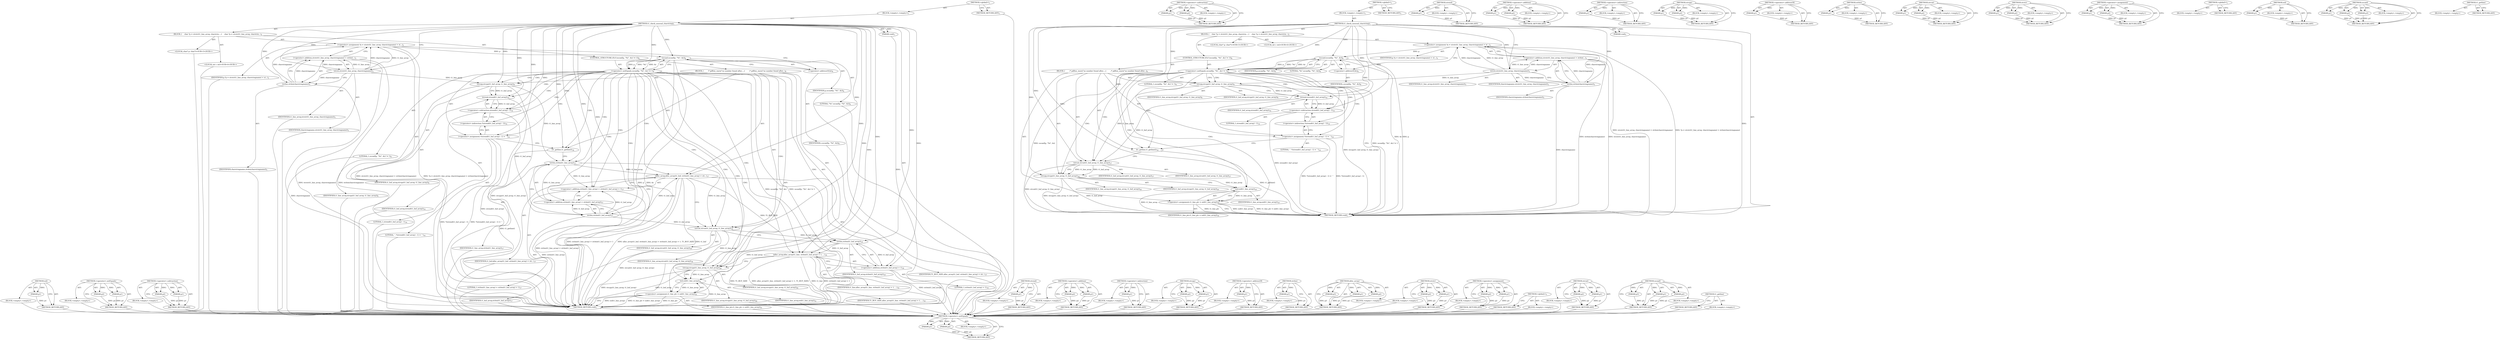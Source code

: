 digraph "t1_getline" {
vulnerable_93 [label=<(METHOD,&lt;operator&gt;.notEquals)>];
vulnerable_94 [label=<(PARAM,p1)>];
vulnerable_95 [label=<(PARAM,p2)>];
vulnerable_96 [label=<(BLOCK,&lt;empty&gt;,&lt;empty&gt;)>];
vulnerable_97 [label=<(METHOD_RETURN,ANY)>];
vulnerable_117 [label=<(METHOD,&lt;operator&gt;.subtraction)>];
vulnerable_118 [label=<(PARAM,p1)>];
vulnerable_119 [label=<(PARAM,p2)>];
vulnerable_120 [label=<(BLOCK,&lt;empty&gt;,&lt;empty&gt;)>];
vulnerable_121 [label=<(METHOD_RETURN,ANY)>];
vulnerable_6 [label=<(METHOD,&lt;global&gt;)<SUB>1</SUB>>];
vulnerable_7 [label=<(BLOCK,&lt;empty&gt;,&lt;empty&gt;)<SUB>1</SUB>>];
vulnerable_8 [label=<(METHOD,t1_check_unusual_charstring)<SUB>1</SUB>>];
vulnerable_9 [label=<(PARAM,void)<SUB>1</SUB>>];
vulnerable_10 [label=<(BLOCK,{
    char *p = strstr(t1_line_array, charstrin...,{
    char *p = strstr(t1_line_array, charstrin...)<SUB>2</SUB>>];
vulnerable_11 [label="<(LOCAL,char* p: char*)<SUB>3</SUB>>"];
vulnerable_12 [label=<(&lt;operator&gt;.assignment,*p = strstr(t1_line_array, charstringname) + st...)<SUB>3</SUB>>];
vulnerable_13 [label=<(IDENTIFIER,p,*p = strstr(t1_line_array, charstringname) + st...)<SUB>3</SUB>>];
vulnerable_14 [label=<(&lt;operator&gt;.addition,strstr(t1_line_array, charstringname) + strlen(...)<SUB>3</SUB>>];
vulnerable_15 [label=<(strstr,strstr(t1_line_array, charstringname))<SUB>3</SUB>>];
vulnerable_16 [label=<(IDENTIFIER,t1_line_array,strstr(t1_line_array, charstringname))<SUB>3</SUB>>];
vulnerable_17 [label=<(IDENTIFIER,charstringname,strstr(t1_line_array, charstringname))<SUB>3</SUB>>];
vulnerable_18 [label=<(strlen,strlen(charstringname))<SUB>3</SUB>>];
vulnerable_19 [label=<(IDENTIFIER,charstringname,strlen(charstringname))<SUB>3</SUB>>];
vulnerable_20 [label="<(LOCAL,int i: int)<SUB>4</SUB>>"];
vulnerable_21 [label=<(CONTROL_STRUCTURE,IF,if (sscanf(p, &quot;%i&quot;, &amp;i) != 1))<SUB>6</SUB>>];
vulnerable_22 [label=<(&lt;operator&gt;.notEquals,sscanf(p, &quot;%i&quot;, &amp;i) != 1)<SUB>6</SUB>>];
vulnerable_23 [label=<(sscanf,sscanf(p, &quot;%i&quot;, &amp;i))<SUB>6</SUB>>];
vulnerable_24 [label=<(IDENTIFIER,p,sscanf(p, &quot;%i&quot;, &amp;i))<SUB>6</SUB>>];
vulnerable_25 [label=<(LITERAL,&quot;%i&quot;,sscanf(p, &quot;%i&quot;, &amp;i))<SUB>6</SUB>>];
vulnerable_26 [label=<(&lt;operator&gt;.addressOf,&amp;i)<SUB>6</SUB>>];
vulnerable_27 [label=<(IDENTIFIER,i,sscanf(p, &quot;%i&quot;, &amp;i))<SUB>6</SUB>>];
vulnerable_28 [label=<(LITERAL,1,sscanf(p, &quot;%i&quot;, &amp;i) != 1)<SUB>6</SUB>>];
vulnerable_29 [label=<(BLOCK,{
        /* pdftex_warn(&quot;no number found after...,{
        /* pdftex_warn(&quot;no number found after...)<SUB>6</SUB>>];
vulnerable_30 [label=<(strcpy,strcpy(t1_buf_array, t1_line_array))<SUB>9</SUB>>];
vulnerable_31 [label=<(IDENTIFIER,t1_buf_array,strcpy(t1_buf_array, t1_line_array))<SUB>9</SUB>>];
vulnerable_32 [label=<(IDENTIFIER,t1_line_array,strcpy(t1_buf_array, t1_line_array))<SUB>9</SUB>>];
vulnerable_33 [label=<(&lt;operator&gt;.assignment,*(strend(t1_buf_array) - 1) = ' ')<SUB>14</SUB>>];
vulnerable_34 [label=<(&lt;operator&gt;.indirection,*(strend(t1_buf_array) - 1))<SUB>14</SUB>>];
vulnerable_35 [label=<(&lt;operator&gt;.subtraction,strend(t1_buf_array) - 1)<SUB>14</SUB>>];
vulnerable_36 [label=<(strend,strend(t1_buf_array))<SUB>14</SUB>>];
vulnerable_37 [label=<(IDENTIFIER,t1_buf_array,strend(t1_buf_array))<SUB>14</SUB>>];
vulnerable_38 [label=<(LITERAL,1,strend(t1_buf_array) - 1)<SUB>14</SUB>>];
vulnerable_39 [label=<(LITERAL,' ',*(strend(t1_buf_array) - 1) = ' ')<SUB>14</SUB>>];
vulnerable_40 [label=<(t1_getline,t1_getline())<SUB>16</SUB>>];
vulnerable_41 [label=<(strcat,strcat(t1_buf_array, t1_line_array))<SUB>17</SUB>>];
vulnerable_42 [label=<(IDENTIFIER,t1_buf_array,strcat(t1_buf_array, t1_line_array))<SUB>17</SUB>>];
vulnerable_43 [label=<(IDENTIFIER,t1_line_array,strcat(t1_buf_array, t1_line_array))<SUB>17</SUB>>];
vulnerable_44 [label=<(strcpy,strcpy(t1_line_array, t1_buf_array))<SUB>18</SUB>>];
vulnerable_45 [label=<(IDENTIFIER,t1_line_array,strcpy(t1_line_array, t1_buf_array))<SUB>18</SUB>>];
vulnerable_46 [label=<(IDENTIFIER,t1_buf_array,strcpy(t1_line_array, t1_buf_array))<SUB>18</SUB>>];
vulnerable_47 [label=<(&lt;operator&gt;.assignment,t1_line_ptr = eol(t1_line_array))<SUB>19</SUB>>];
vulnerable_48 [label=<(IDENTIFIER,t1_line_ptr,t1_line_ptr = eol(t1_line_array))<SUB>19</SUB>>];
vulnerable_49 [label=<(eol,eol(t1_line_array))<SUB>19</SUB>>];
vulnerable_50 [label=<(IDENTIFIER,t1_line_array,eol(t1_line_array))<SUB>19</SUB>>];
vulnerable_51 [label=<(METHOD_RETURN,void)<SUB>1</SUB>>];
vulnerable_53 [label=<(METHOD_RETURN,ANY)<SUB>1</SUB>>];
vulnerable_122 [label=<(METHOD,strend)>];
vulnerable_123 [label=<(PARAM,p1)>];
vulnerable_124 [label=<(BLOCK,&lt;empty&gt;,&lt;empty&gt;)>];
vulnerable_125 [label=<(METHOD_RETURN,ANY)>];
vulnerable_79 [label=<(METHOD,&lt;operator&gt;.addition)>];
vulnerable_80 [label=<(PARAM,p1)>];
vulnerable_81 [label=<(PARAM,p2)>];
vulnerable_82 [label=<(BLOCK,&lt;empty&gt;,&lt;empty&gt;)>];
vulnerable_83 [label=<(METHOD_RETURN,ANY)>];
vulnerable_113 [label=<(METHOD,&lt;operator&gt;.indirection)>];
vulnerable_114 [label=<(PARAM,p1)>];
vulnerable_115 [label=<(BLOCK,&lt;empty&gt;,&lt;empty&gt;)>];
vulnerable_116 [label=<(METHOD_RETURN,ANY)>];
vulnerable_108 [label=<(METHOD,strcpy)>];
vulnerable_109 [label=<(PARAM,p1)>];
vulnerable_110 [label=<(PARAM,p2)>];
vulnerable_111 [label=<(BLOCK,&lt;empty&gt;,&lt;empty&gt;)>];
vulnerable_112 [label=<(METHOD_RETURN,ANY)>];
vulnerable_104 [label=<(METHOD,&lt;operator&gt;.addressOf)>];
vulnerable_105 [label=<(PARAM,p1)>];
vulnerable_106 [label=<(BLOCK,&lt;empty&gt;,&lt;empty&gt;)>];
vulnerable_107 [label=<(METHOD_RETURN,ANY)>];
vulnerable_89 [label=<(METHOD,strlen)>];
vulnerable_90 [label=<(PARAM,p1)>];
vulnerable_91 [label=<(BLOCK,&lt;empty&gt;,&lt;empty&gt;)>];
vulnerable_92 [label=<(METHOD_RETURN,ANY)>];
vulnerable_129 [label=<(METHOD,strcat)>];
vulnerable_130 [label=<(PARAM,p1)>];
vulnerable_131 [label=<(PARAM,p2)>];
vulnerable_132 [label=<(BLOCK,&lt;empty&gt;,&lt;empty&gt;)>];
vulnerable_133 [label=<(METHOD_RETURN,ANY)>];
vulnerable_84 [label=<(METHOD,strstr)>];
vulnerable_85 [label=<(PARAM,p1)>];
vulnerable_86 [label=<(PARAM,p2)>];
vulnerable_87 [label=<(BLOCK,&lt;empty&gt;,&lt;empty&gt;)>];
vulnerable_88 [label=<(METHOD_RETURN,ANY)>];
vulnerable_74 [label=<(METHOD,&lt;operator&gt;.assignment)>];
vulnerable_75 [label=<(PARAM,p1)>];
vulnerable_76 [label=<(PARAM,p2)>];
vulnerable_77 [label=<(BLOCK,&lt;empty&gt;,&lt;empty&gt;)>];
vulnerable_78 [label=<(METHOD_RETURN,ANY)>];
vulnerable_68 [label=<(METHOD,&lt;global&gt;)<SUB>1</SUB>>];
vulnerable_69 [label=<(BLOCK,&lt;empty&gt;,&lt;empty&gt;)>];
vulnerable_70 [label=<(METHOD_RETURN,ANY)>];
vulnerable_134 [label=<(METHOD,eol)>];
vulnerable_135 [label=<(PARAM,p1)>];
vulnerable_136 [label=<(BLOCK,&lt;empty&gt;,&lt;empty&gt;)>];
vulnerable_137 [label=<(METHOD_RETURN,ANY)>];
vulnerable_98 [label=<(METHOD,sscanf)>];
vulnerable_99 [label=<(PARAM,p1)>];
vulnerable_100 [label=<(PARAM,p2)>];
vulnerable_101 [label=<(PARAM,p3)>];
vulnerable_102 [label=<(BLOCK,&lt;empty&gt;,&lt;empty&gt;)>];
vulnerable_103 [label=<(METHOD_RETURN,ANY)>];
vulnerable_126 [label=<(METHOD,t1_getline)>];
vulnerable_127 [label=<(BLOCK,&lt;empty&gt;,&lt;empty&gt;)>];
vulnerable_128 [label=<(METHOD_RETURN,ANY)>];
fixed_157 [label=<(METHOD,eol)>];
fixed_158 [label=<(PARAM,p1)>];
fixed_159 [label=<(BLOCK,&lt;empty&gt;,&lt;empty&gt;)>];
fixed_160 [label=<(METHOD_RETURN,ANY)>];
fixed_110 [label=<(METHOD,&lt;operator&gt;.notEquals)>];
fixed_111 [label=<(PARAM,p1)>];
fixed_112 [label=<(PARAM,p2)>];
fixed_113 [label=<(BLOCK,&lt;empty&gt;,&lt;empty&gt;)>];
fixed_114 [label=<(METHOD_RETURN,ANY)>];
fixed_134 [label=<(METHOD,&lt;operator&gt;.subtraction)>];
fixed_135 [label=<(PARAM,p1)>];
fixed_136 [label=<(PARAM,p2)>];
fixed_137 [label=<(BLOCK,&lt;empty&gt;,&lt;empty&gt;)>];
fixed_138 [label=<(METHOD_RETURN,ANY)>];
fixed_6 [label=<(METHOD,&lt;global&gt;)<SUB>1</SUB>>];
fixed_7 [label=<(BLOCK,&lt;empty&gt;,&lt;empty&gt;)<SUB>1</SUB>>];
fixed_8 [label=<(METHOD,t1_check_unusual_charstring)<SUB>1</SUB>>];
fixed_9 [label=<(PARAM,void)<SUB>1</SUB>>];
fixed_10 [label=<(BLOCK,{
    char *p = strstr(t1_line_array, charstrin...,{
    char *p = strstr(t1_line_array, charstrin...)<SUB>2</SUB>>];
fixed_11 [label="<(LOCAL,char* p: char*)<SUB>3</SUB>>"];
fixed_12 [label=<(&lt;operator&gt;.assignment,*p = strstr(t1_line_array, charstringname) + st...)<SUB>3</SUB>>];
fixed_13 [label=<(IDENTIFIER,p,*p = strstr(t1_line_array, charstringname) + st...)<SUB>3</SUB>>];
fixed_14 [label=<(&lt;operator&gt;.addition,strstr(t1_line_array, charstringname) + strlen(...)<SUB>3</SUB>>];
fixed_15 [label=<(strstr,strstr(t1_line_array, charstringname))<SUB>3</SUB>>];
fixed_16 [label=<(IDENTIFIER,t1_line_array,strstr(t1_line_array, charstringname))<SUB>3</SUB>>];
fixed_17 [label=<(IDENTIFIER,charstringname,strstr(t1_line_array, charstringname))<SUB>3</SUB>>];
fixed_18 [label=<(strlen,strlen(charstringname))<SUB>3</SUB>>];
fixed_19 [label=<(IDENTIFIER,charstringname,strlen(charstringname))<SUB>3</SUB>>];
fixed_20 [label="<(LOCAL,int i: int)<SUB>4</SUB>>"];
fixed_21 [label=<(CONTROL_STRUCTURE,IF,if (sscanf(p, &quot;%i&quot;, &amp;i) != 1))<SUB>6</SUB>>];
fixed_22 [label=<(&lt;operator&gt;.notEquals,sscanf(p, &quot;%i&quot;, &amp;i) != 1)<SUB>6</SUB>>];
fixed_23 [label=<(sscanf,sscanf(p, &quot;%i&quot;, &amp;i))<SUB>6</SUB>>];
fixed_24 [label=<(IDENTIFIER,p,sscanf(p, &quot;%i&quot;, &amp;i))<SUB>6</SUB>>];
fixed_25 [label=<(LITERAL,&quot;%i&quot;,sscanf(p, &quot;%i&quot;, &amp;i))<SUB>6</SUB>>];
fixed_26 [label=<(&lt;operator&gt;.addressOf,&amp;i)<SUB>6</SUB>>];
fixed_27 [label=<(IDENTIFIER,i,sscanf(p, &quot;%i&quot;, &amp;i))<SUB>6</SUB>>];
fixed_28 [label=<(LITERAL,1,sscanf(p, &quot;%i&quot;, &amp;i) != 1)<SUB>6</SUB>>];
fixed_29 [label=<(BLOCK,{
        /* pdftex_warn(&quot;no number found after...,{
        /* pdftex_warn(&quot;no number found after...)<SUB>6</SUB>>];
fixed_30 [label=<(strcpy,strcpy(t1_buf_array, t1_line_array))<SUB>9</SUB>>];
fixed_31 [label=<(IDENTIFIER,t1_buf_array,strcpy(t1_buf_array, t1_line_array))<SUB>9</SUB>>];
fixed_32 [label=<(IDENTIFIER,t1_line_array,strcpy(t1_buf_array, t1_line_array))<SUB>9</SUB>>];
fixed_33 [label=<(&lt;operator&gt;.assignment,*(strend(t1_buf_array) - 1) = ' ')<SUB>14</SUB>>];
fixed_34 [label=<(&lt;operator&gt;.indirection,*(strend(t1_buf_array) - 1))<SUB>14</SUB>>];
fixed_35 [label=<(&lt;operator&gt;.subtraction,strend(t1_buf_array) - 1)<SUB>14</SUB>>];
fixed_36 [label=<(strend,strend(t1_buf_array))<SUB>14</SUB>>];
fixed_37 [label=<(IDENTIFIER,t1_buf_array,strend(t1_buf_array))<SUB>14</SUB>>];
fixed_38 [label=<(LITERAL,1,strend(t1_buf_array) - 1)<SUB>14</SUB>>];
fixed_39 [label=<(LITERAL,' ',*(strend(t1_buf_array) - 1) = ' ')<SUB>14</SUB>>];
fixed_40 [label=<(t1_getline,t1_getline())<SUB>16</SUB>>];
fixed_41 [label=<(alloc_array,alloc_array(t1_buf, strlen(t1_line_array) + str...)<SUB>17</SUB>>];
fixed_42 [label=<(IDENTIFIER,t1_buf,alloc_array(t1_buf, strlen(t1_line_array) + str...)<SUB>17</SUB>>];
fixed_43 [label=<(&lt;operator&gt;.addition,strlen(t1_line_array) + strlen(t1_buf_array) + 1)<SUB>17</SUB>>];
fixed_44 [label=<(&lt;operator&gt;.addition,strlen(t1_line_array) + strlen(t1_buf_array))<SUB>17</SUB>>];
fixed_45 [label=<(strlen,strlen(t1_line_array))<SUB>17</SUB>>];
fixed_46 [label=<(IDENTIFIER,t1_line_array,strlen(t1_line_array))<SUB>17</SUB>>];
fixed_47 [label=<(strlen,strlen(t1_buf_array))<SUB>17</SUB>>];
fixed_48 [label=<(IDENTIFIER,t1_buf_array,strlen(t1_buf_array))<SUB>17</SUB>>];
fixed_49 [label=<(LITERAL,1,strlen(t1_line_array) + strlen(t1_buf_array) + 1)<SUB>17</SUB>>];
fixed_50 [label=<(IDENTIFIER,T1_BUF_SIZE,alloc_array(t1_buf, strlen(t1_line_array) + str...)<SUB>17</SUB>>];
fixed_51 [label=<(strcat,strcat(t1_buf_array, t1_line_array))<SUB>18</SUB>>];
fixed_52 [label=<(IDENTIFIER,t1_buf_array,strcat(t1_buf_array, t1_line_array))<SUB>18</SUB>>];
fixed_53 [label=<(IDENTIFIER,t1_line_array,strcat(t1_buf_array, t1_line_array))<SUB>18</SUB>>];
fixed_54 [label=<(alloc_array,alloc_array(t1_line, strlen(t1_buf_array) + 1, ...)<SUB>19</SUB>>];
fixed_55 [label=<(IDENTIFIER,t1_line,alloc_array(t1_line, strlen(t1_buf_array) + 1, ...)<SUB>19</SUB>>];
fixed_56 [label=<(&lt;operator&gt;.addition,strlen(t1_buf_array) + 1)<SUB>19</SUB>>];
fixed_57 [label=<(strlen,strlen(t1_buf_array))<SUB>19</SUB>>];
fixed_58 [label=<(IDENTIFIER,t1_buf_array,strlen(t1_buf_array))<SUB>19</SUB>>];
fixed_59 [label=<(LITERAL,1,strlen(t1_buf_array) + 1)<SUB>19</SUB>>];
fixed_60 [label=<(IDENTIFIER,T1_BUF_SIZE,alloc_array(t1_line, strlen(t1_buf_array) + 1, ...)<SUB>19</SUB>>];
fixed_61 [label=<(strcpy,strcpy(t1_line_array, t1_buf_array))<SUB>20</SUB>>];
fixed_62 [label=<(IDENTIFIER,t1_line_array,strcpy(t1_line_array, t1_buf_array))<SUB>20</SUB>>];
fixed_63 [label=<(IDENTIFIER,t1_buf_array,strcpy(t1_line_array, t1_buf_array))<SUB>20</SUB>>];
fixed_64 [label=<(&lt;operator&gt;.assignment,t1_line_ptr = eol(t1_line_array))<SUB>21</SUB>>];
fixed_65 [label=<(IDENTIFIER,t1_line_ptr,t1_line_ptr = eol(t1_line_array))<SUB>21</SUB>>];
fixed_66 [label=<(eol,eol(t1_line_array))<SUB>21</SUB>>];
fixed_67 [label=<(IDENTIFIER,t1_line_array,eol(t1_line_array))<SUB>21</SUB>>];
fixed_68 [label=<(METHOD_RETURN,void)<SUB>1</SUB>>];
fixed_70 [label=<(METHOD_RETURN,ANY)<SUB>1</SUB>>];
fixed_139 [label=<(METHOD,strend)>];
fixed_140 [label=<(PARAM,p1)>];
fixed_141 [label=<(BLOCK,&lt;empty&gt;,&lt;empty&gt;)>];
fixed_142 [label=<(METHOD_RETURN,ANY)>];
fixed_96 [label=<(METHOD,&lt;operator&gt;.addition)>];
fixed_97 [label=<(PARAM,p1)>];
fixed_98 [label=<(PARAM,p2)>];
fixed_99 [label=<(BLOCK,&lt;empty&gt;,&lt;empty&gt;)>];
fixed_100 [label=<(METHOD_RETURN,ANY)>];
fixed_130 [label=<(METHOD,&lt;operator&gt;.indirection)>];
fixed_131 [label=<(PARAM,p1)>];
fixed_132 [label=<(BLOCK,&lt;empty&gt;,&lt;empty&gt;)>];
fixed_133 [label=<(METHOD_RETURN,ANY)>];
fixed_125 [label=<(METHOD,strcpy)>];
fixed_126 [label=<(PARAM,p1)>];
fixed_127 [label=<(PARAM,p2)>];
fixed_128 [label=<(BLOCK,&lt;empty&gt;,&lt;empty&gt;)>];
fixed_129 [label=<(METHOD_RETURN,ANY)>];
fixed_121 [label=<(METHOD,&lt;operator&gt;.addressOf)>];
fixed_122 [label=<(PARAM,p1)>];
fixed_123 [label=<(BLOCK,&lt;empty&gt;,&lt;empty&gt;)>];
fixed_124 [label=<(METHOD_RETURN,ANY)>];
fixed_106 [label=<(METHOD,strlen)>];
fixed_107 [label=<(PARAM,p1)>];
fixed_108 [label=<(BLOCK,&lt;empty&gt;,&lt;empty&gt;)>];
fixed_109 [label=<(METHOD_RETURN,ANY)>];
fixed_146 [label=<(METHOD,alloc_array)>];
fixed_147 [label=<(PARAM,p1)>];
fixed_148 [label=<(PARAM,p2)>];
fixed_149 [label=<(PARAM,p3)>];
fixed_150 [label=<(BLOCK,&lt;empty&gt;,&lt;empty&gt;)>];
fixed_151 [label=<(METHOD_RETURN,ANY)>];
fixed_101 [label=<(METHOD,strstr)>];
fixed_102 [label=<(PARAM,p1)>];
fixed_103 [label=<(PARAM,p2)>];
fixed_104 [label=<(BLOCK,&lt;empty&gt;,&lt;empty&gt;)>];
fixed_105 [label=<(METHOD_RETURN,ANY)>];
fixed_91 [label=<(METHOD,&lt;operator&gt;.assignment)>];
fixed_92 [label=<(PARAM,p1)>];
fixed_93 [label=<(PARAM,p2)>];
fixed_94 [label=<(BLOCK,&lt;empty&gt;,&lt;empty&gt;)>];
fixed_95 [label=<(METHOD_RETURN,ANY)>];
fixed_85 [label=<(METHOD,&lt;global&gt;)<SUB>1</SUB>>];
fixed_86 [label=<(BLOCK,&lt;empty&gt;,&lt;empty&gt;)>];
fixed_87 [label=<(METHOD_RETURN,ANY)>];
fixed_152 [label=<(METHOD,strcat)>];
fixed_153 [label=<(PARAM,p1)>];
fixed_154 [label=<(PARAM,p2)>];
fixed_155 [label=<(BLOCK,&lt;empty&gt;,&lt;empty&gt;)>];
fixed_156 [label=<(METHOD_RETURN,ANY)>];
fixed_115 [label=<(METHOD,sscanf)>];
fixed_116 [label=<(PARAM,p1)>];
fixed_117 [label=<(PARAM,p2)>];
fixed_118 [label=<(PARAM,p3)>];
fixed_119 [label=<(BLOCK,&lt;empty&gt;,&lt;empty&gt;)>];
fixed_120 [label=<(METHOD_RETURN,ANY)>];
fixed_143 [label=<(METHOD,t1_getline)>];
fixed_144 [label=<(BLOCK,&lt;empty&gt;,&lt;empty&gt;)>];
fixed_145 [label=<(METHOD_RETURN,ANY)>];
vulnerable_93 -> vulnerable_94  [key=0, label="AST: "];
vulnerable_93 -> vulnerable_94  [key=1, label="DDG: "];
vulnerable_93 -> vulnerable_96  [key=0, label="AST: "];
vulnerable_93 -> vulnerable_95  [key=0, label="AST: "];
vulnerable_93 -> vulnerable_95  [key=1, label="DDG: "];
vulnerable_93 -> vulnerable_97  [key=0, label="AST: "];
vulnerable_93 -> vulnerable_97  [key=1, label="CFG: "];
vulnerable_94 -> vulnerable_97  [key=0, label="DDG: p1"];
vulnerable_95 -> vulnerable_97  [key=0, label="DDG: p2"];
vulnerable_117 -> vulnerable_118  [key=0, label="AST: "];
vulnerable_117 -> vulnerable_118  [key=1, label="DDG: "];
vulnerable_117 -> vulnerable_120  [key=0, label="AST: "];
vulnerable_117 -> vulnerable_119  [key=0, label="AST: "];
vulnerable_117 -> vulnerable_119  [key=1, label="DDG: "];
vulnerable_117 -> vulnerable_121  [key=0, label="AST: "];
vulnerable_117 -> vulnerable_121  [key=1, label="CFG: "];
vulnerable_118 -> vulnerable_121  [key=0, label="DDG: p1"];
vulnerable_119 -> vulnerable_121  [key=0, label="DDG: p2"];
vulnerable_6 -> vulnerable_7  [key=0, label="AST: "];
vulnerable_6 -> vulnerable_53  [key=0, label="AST: "];
vulnerable_6 -> vulnerable_53  [key=1, label="CFG: "];
vulnerable_7 -> vulnerable_8  [key=0, label="AST: "];
vulnerable_8 -> vulnerable_9  [key=0, label="AST: "];
vulnerable_8 -> vulnerable_9  [key=1, label="DDG: "];
vulnerable_8 -> vulnerable_10  [key=0, label="AST: "];
vulnerable_8 -> vulnerable_51  [key=0, label="AST: "];
vulnerable_8 -> vulnerable_15  [key=0, label="CFG: "];
vulnerable_8 -> vulnerable_15  [key=1, label="DDG: "];
vulnerable_8 -> vulnerable_22  [key=0, label="DDG: "];
vulnerable_8 -> vulnerable_33  [key=0, label="DDG: "];
vulnerable_8 -> vulnerable_40  [key=0, label="DDG: "];
vulnerable_8 -> vulnerable_18  [key=0, label="DDG: "];
vulnerable_8 -> vulnerable_23  [key=0, label="DDG: "];
vulnerable_8 -> vulnerable_30  [key=0, label="DDG: "];
vulnerable_8 -> vulnerable_41  [key=0, label="DDG: "];
vulnerable_8 -> vulnerable_44  [key=0, label="DDG: "];
vulnerable_8 -> vulnerable_49  [key=0, label="DDG: "];
vulnerable_8 -> vulnerable_35  [key=0, label="DDG: "];
vulnerable_8 -> vulnerable_36  [key=0, label="DDG: "];
vulnerable_9 -> vulnerable_51  [key=0, label="DDG: "];
vulnerable_10 -> vulnerable_11  [key=0, label="AST: "];
vulnerable_10 -> vulnerable_12  [key=0, label="AST: "];
vulnerable_10 -> vulnerable_20  [key=0, label="AST: "];
vulnerable_10 -> vulnerable_21  [key=0, label="AST: "];
vulnerable_12 -> vulnerable_13  [key=0, label="AST: "];
vulnerable_12 -> vulnerable_14  [key=0, label="AST: "];
vulnerable_12 -> vulnerable_26  [key=0, label="CFG: "];
vulnerable_12 -> vulnerable_51  [key=0, label="DDG: strstr(t1_line_array, charstringname) + strlen(charstringname)"];
vulnerable_12 -> vulnerable_51  [key=1, label="DDG: *p = strstr(t1_line_array, charstringname) + strlen(charstringname)"];
vulnerable_12 -> vulnerable_23  [key=0, label="DDG: p"];
vulnerable_14 -> vulnerable_15  [key=0, label="AST: "];
vulnerable_14 -> vulnerable_18  [key=0, label="AST: "];
vulnerable_14 -> vulnerable_12  [key=0, label="CFG: "];
vulnerable_14 -> vulnerable_51  [key=0, label="DDG: strstr(t1_line_array, charstringname)"];
vulnerable_14 -> vulnerable_51  [key=1, label="DDG: strlen(charstringname)"];
vulnerable_15 -> vulnerable_16  [key=0, label="AST: "];
vulnerable_15 -> vulnerable_17  [key=0, label="AST: "];
vulnerable_15 -> vulnerable_18  [key=0, label="CFG: "];
vulnerable_15 -> vulnerable_18  [key=1, label="DDG: charstringname"];
vulnerable_15 -> vulnerable_12  [key=0, label="DDG: t1_line_array"];
vulnerable_15 -> vulnerable_12  [key=1, label="DDG: charstringname"];
vulnerable_15 -> vulnerable_14  [key=0, label="DDG: t1_line_array"];
vulnerable_15 -> vulnerable_14  [key=1, label="DDG: charstringname"];
vulnerable_15 -> vulnerable_30  [key=0, label="DDG: t1_line_array"];
vulnerable_18 -> vulnerable_19  [key=0, label="AST: "];
vulnerable_18 -> vulnerable_14  [key=0, label="CFG: "];
vulnerable_18 -> vulnerable_14  [key=1, label="DDG: charstringname"];
vulnerable_18 -> vulnerable_51  [key=0, label="DDG: charstringname"];
vulnerable_18 -> vulnerable_12  [key=0, label="DDG: charstringname"];
vulnerable_21 -> vulnerable_22  [key=0, label="AST: "];
vulnerable_21 -> vulnerable_29  [key=0, label="AST: "];
vulnerable_22 -> vulnerable_23  [key=0, label="AST: "];
vulnerable_22 -> vulnerable_28  [key=0, label="AST: "];
vulnerable_22 -> vulnerable_51  [key=0, label="CFG: "];
vulnerable_22 -> vulnerable_51  [key=1, label="DDG: sscanf(p, &quot;%i&quot;, &amp;i)"];
vulnerable_22 -> vulnerable_51  [key=2, label="DDG: sscanf(p, &quot;%i&quot;, &amp;i) != 1"];
vulnerable_22 -> vulnerable_30  [key=0, label="CFG: "];
vulnerable_22 -> vulnerable_30  [key=1, label="CDG: "];
vulnerable_22 -> vulnerable_40  [key=0, label="CDG: "];
vulnerable_22 -> vulnerable_47  [key=0, label="CDG: "];
vulnerable_22 -> vulnerable_34  [key=0, label="CDG: "];
vulnerable_22 -> vulnerable_49  [key=0, label="CDG: "];
vulnerable_22 -> vulnerable_33  [key=0, label="CDG: "];
vulnerable_22 -> vulnerable_36  [key=0, label="CDG: "];
vulnerable_22 -> vulnerable_44  [key=0, label="CDG: "];
vulnerable_22 -> vulnerable_35  [key=0, label="CDG: "];
vulnerable_22 -> vulnerable_41  [key=0, label="CDG: "];
vulnerable_23 -> vulnerable_24  [key=0, label="AST: "];
vulnerable_23 -> vulnerable_25  [key=0, label="AST: "];
vulnerable_23 -> vulnerable_26  [key=0, label="AST: "];
vulnerable_23 -> vulnerable_22  [key=0, label="CFG: "];
vulnerable_23 -> vulnerable_22  [key=1, label="DDG: p"];
vulnerable_23 -> vulnerable_22  [key=2, label="DDG: &quot;%i&quot;"];
vulnerable_23 -> vulnerable_22  [key=3, label="DDG: &amp;i"];
vulnerable_23 -> vulnerable_51  [key=0, label="DDG: p"];
vulnerable_23 -> vulnerable_51  [key=1, label="DDG: &amp;i"];
vulnerable_26 -> vulnerable_27  [key=0, label="AST: "];
vulnerable_26 -> vulnerable_23  [key=0, label="CFG: "];
vulnerable_29 -> vulnerable_30  [key=0, label="AST: "];
vulnerable_29 -> vulnerable_33  [key=0, label="AST: "];
vulnerable_29 -> vulnerable_40  [key=0, label="AST: "];
vulnerable_29 -> vulnerable_41  [key=0, label="AST: "];
vulnerable_29 -> vulnerable_44  [key=0, label="AST: "];
vulnerable_29 -> vulnerable_47  [key=0, label="AST: "];
vulnerable_30 -> vulnerable_31  [key=0, label="AST: "];
vulnerable_30 -> vulnerable_32  [key=0, label="AST: "];
vulnerable_30 -> vulnerable_36  [key=0, label="CFG: "];
vulnerable_30 -> vulnerable_36  [key=1, label="DDG: t1_buf_array"];
vulnerable_30 -> vulnerable_51  [key=0, label="DDG: strcpy(t1_buf_array, t1_line_array)"];
vulnerable_30 -> vulnerable_41  [key=0, label="DDG: t1_line_array"];
vulnerable_33 -> vulnerable_34  [key=0, label="AST: "];
vulnerable_33 -> vulnerable_39  [key=0, label="AST: "];
vulnerable_33 -> vulnerable_40  [key=0, label="CFG: "];
vulnerable_33 -> vulnerable_51  [key=0, label="DDG: *(strend(t1_buf_array) - 1)"];
vulnerable_33 -> vulnerable_51  [key=1, label="DDG: *(strend(t1_buf_array) - 1) = ' '"];
vulnerable_34 -> vulnerable_35  [key=0, label="AST: "];
vulnerable_34 -> vulnerable_33  [key=0, label="CFG: "];
vulnerable_35 -> vulnerable_36  [key=0, label="AST: "];
vulnerable_35 -> vulnerable_38  [key=0, label="AST: "];
vulnerable_35 -> vulnerable_34  [key=0, label="CFG: "];
vulnerable_35 -> vulnerable_51  [key=0, label="DDG: strend(t1_buf_array)"];
vulnerable_36 -> vulnerable_37  [key=0, label="AST: "];
vulnerable_36 -> vulnerable_35  [key=0, label="CFG: "];
vulnerable_36 -> vulnerable_35  [key=1, label="DDG: t1_buf_array"];
vulnerable_36 -> vulnerable_41  [key=0, label="DDG: t1_buf_array"];
vulnerable_40 -> vulnerable_41  [key=0, label="CFG: "];
vulnerable_40 -> vulnerable_51  [key=0, label="DDG: t1_getline()"];
vulnerable_41 -> vulnerable_42  [key=0, label="AST: "];
vulnerable_41 -> vulnerable_43  [key=0, label="AST: "];
vulnerable_41 -> vulnerable_44  [key=0, label="CFG: "];
vulnerable_41 -> vulnerable_44  [key=1, label="DDG: t1_line_array"];
vulnerable_41 -> vulnerable_44  [key=2, label="DDG: t1_buf_array"];
vulnerable_41 -> vulnerable_51  [key=0, label="DDG: strcat(t1_buf_array, t1_line_array)"];
vulnerable_44 -> vulnerable_45  [key=0, label="AST: "];
vulnerable_44 -> vulnerable_46  [key=0, label="AST: "];
vulnerable_44 -> vulnerable_49  [key=0, label="CFG: "];
vulnerable_44 -> vulnerable_49  [key=1, label="DDG: t1_line_array"];
vulnerable_44 -> vulnerable_51  [key=0, label="DDG: t1_buf_array"];
vulnerable_44 -> vulnerable_51  [key=1, label="DDG: strcpy(t1_line_array, t1_buf_array)"];
vulnerable_47 -> vulnerable_48  [key=0, label="AST: "];
vulnerable_47 -> vulnerable_49  [key=0, label="AST: "];
vulnerable_47 -> vulnerable_51  [key=0, label="CFG: "];
vulnerable_47 -> vulnerable_51  [key=1, label="DDG: eol(t1_line_array)"];
vulnerable_47 -> vulnerable_51  [key=2, label="DDG: t1_line_ptr = eol(t1_line_array)"];
vulnerable_47 -> vulnerable_51  [key=3, label="DDG: t1_line_ptr"];
vulnerable_49 -> vulnerable_50  [key=0, label="AST: "];
vulnerable_49 -> vulnerable_47  [key=0, label="CFG: "];
vulnerable_49 -> vulnerable_47  [key=1, label="DDG: t1_line_array"];
vulnerable_49 -> vulnerable_51  [key=0, label="DDG: t1_line_array"];
vulnerable_122 -> vulnerable_123  [key=0, label="AST: "];
vulnerable_122 -> vulnerable_123  [key=1, label="DDG: "];
vulnerable_122 -> vulnerable_124  [key=0, label="AST: "];
vulnerable_122 -> vulnerable_125  [key=0, label="AST: "];
vulnerable_122 -> vulnerable_125  [key=1, label="CFG: "];
vulnerable_123 -> vulnerable_125  [key=0, label="DDG: p1"];
vulnerable_79 -> vulnerable_80  [key=0, label="AST: "];
vulnerable_79 -> vulnerable_80  [key=1, label="DDG: "];
vulnerable_79 -> vulnerable_82  [key=0, label="AST: "];
vulnerable_79 -> vulnerable_81  [key=0, label="AST: "];
vulnerable_79 -> vulnerable_81  [key=1, label="DDG: "];
vulnerable_79 -> vulnerable_83  [key=0, label="AST: "];
vulnerable_79 -> vulnerable_83  [key=1, label="CFG: "];
vulnerable_80 -> vulnerable_83  [key=0, label="DDG: p1"];
vulnerable_81 -> vulnerable_83  [key=0, label="DDG: p2"];
vulnerable_113 -> vulnerable_114  [key=0, label="AST: "];
vulnerable_113 -> vulnerable_114  [key=1, label="DDG: "];
vulnerable_113 -> vulnerable_115  [key=0, label="AST: "];
vulnerable_113 -> vulnerable_116  [key=0, label="AST: "];
vulnerable_113 -> vulnerable_116  [key=1, label="CFG: "];
vulnerable_114 -> vulnerable_116  [key=0, label="DDG: p1"];
vulnerable_108 -> vulnerable_109  [key=0, label="AST: "];
vulnerable_108 -> vulnerable_109  [key=1, label="DDG: "];
vulnerable_108 -> vulnerable_111  [key=0, label="AST: "];
vulnerable_108 -> vulnerable_110  [key=0, label="AST: "];
vulnerable_108 -> vulnerable_110  [key=1, label="DDG: "];
vulnerable_108 -> vulnerable_112  [key=0, label="AST: "];
vulnerable_108 -> vulnerable_112  [key=1, label="CFG: "];
vulnerable_109 -> vulnerable_112  [key=0, label="DDG: p1"];
vulnerable_110 -> vulnerable_112  [key=0, label="DDG: p2"];
vulnerable_104 -> vulnerable_105  [key=0, label="AST: "];
vulnerable_104 -> vulnerable_105  [key=1, label="DDG: "];
vulnerable_104 -> vulnerable_106  [key=0, label="AST: "];
vulnerable_104 -> vulnerable_107  [key=0, label="AST: "];
vulnerable_104 -> vulnerable_107  [key=1, label="CFG: "];
vulnerable_105 -> vulnerable_107  [key=0, label="DDG: p1"];
vulnerable_89 -> vulnerable_90  [key=0, label="AST: "];
vulnerable_89 -> vulnerable_90  [key=1, label="DDG: "];
vulnerable_89 -> vulnerable_91  [key=0, label="AST: "];
vulnerable_89 -> vulnerable_92  [key=0, label="AST: "];
vulnerable_89 -> vulnerable_92  [key=1, label="CFG: "];
vulnerable_90 -> vulnerable_92  [key=0, label="DDG: p1"];
vulnerable_129 -> vulnerable_130  [key=0, label="AST: "];
vulnerable_129 -> vulnerable_130  [key=1, label="DDG: "];
vulnerable_129 -> vulnerable_132  [key=0, label="AST: "];
vulnerable_129 -> vulnerable_131  [key=0, label="AST: "];
vulnerable_129 -> vulnerable_131  [key=1, label="DDG: "];
vulnerable_129 -> vulnerable_133  [key=0, label="AST: "];
vulnerable_129 -> vulnerable_133  [key=1, label="CFG: "];
vulnerable_130 -> vulnerable_133  [key=0, label="DDG: p1"];
vulnerable_131 -> vulnerable_133  [key=0, label="DDG: p2"];
vulnerable_84 -> vulnerable_85  [key=0, label="AST: "];
vulnerable_84 -> vulnerable_85  [key=1, label="DDG: "];
vulnerable_84 -> vulnerable_87  [key=0, label="AST: "];
vulnerable_84 -> vulnerable_86  [key=0, label="AST: "];
vulnerable_84 -> vulnerable_86  [key=1, label="DDG: "];
vulnerable_84 -> vulnerable_88  [key=0, label="AST: "];
vulnerable_84 -> vulnerable_88  [key=1, label="CFG: "];
vulnerable_85 -> vulnerable_88  [key=0, label="DDG: p1"];
vulnerable_86 -> vulnerable_88  [key=0, label="DDG: p2"];
vulnerable_74 -> vulnerable_75  [key=0, label="AST: "];
vulnerable_74 -> vulnerable_75  [key=1, label="DDG: "];
vulnerable_74 -> vulnerable_77  [key=0, label="AST: "];
vulnerable_74 -> vulnerable_76  [key=0, label="AST: "];
vulnerable_74 -> vulnerable_76  [key=1, label="DDG: "];
vulnerable_74 -> vulnerable_78  [key=0, label="AST: "];
vulnerable_74 -> vulnerable_78  [key=1, label="CFG: "];
vulnerable_75 -> vulnerable_78  [key=0, label="DDG: p1"];
vulnerable_76 -> vulnerable_78  [key=0, label="DDG: p2"];
vulnerable_68 -> vulnerable_69  [key=0, label="AST: "];
vulnerable_68 -> vulnerable_70  [key=0, label="AST: "];
vulnerable_68 -> vulnerable_70  [key=1, label="CFG: "];
vulnerable_134 -> vulnerable_135  [key=0, label="AST: "];
vulnerable_134 -> vulnerable_135  [key=1, label="DDG: "];
vulnerable_134 -> vulnerable_136  [key=0, label="AST: "];
vulnerable_134 -> vulnerable_137  [key=0, label="AST: "];
vulnerable_134 -> vulnerable_137  [key=1, label="CFG: "];
vulnerable_135 -> vulnerable_137  [key=0, label="DDG: p1"];
vulnerable_98 -> vulnerable_99  [key=0, label="AST: "];
vulnerable_98 -> vulnerable_99  [key=1, label="DDG: "];
vulnerable_98 -> vulnerable_102  [key=0, label="AST: "];
vulnerable_98 -> vulnerable_100  [key=0, label="AST: "];
vulnerable_98 -> vulnerable_100  [key=1, label="DDG: "];
vulnerable_98 -> vulnerable_103  [key=0, label="AST: "];
vulnerable_98 -> vulnerable_103  [key=1, label="CFG: "];
vulnerable_98 -> vulnerable_101  [key=0, label="AST: "];
vulnerable_98 -> vulnerable_101  [key=1, label="DDG: "];
vulnerable_99 -> vulnerable_103  [key=0, label="DDG: p1"];
vulnerable_100 -> vulnerable_103  [key=0, label="DDG: p2"];
vulnerable_101 -> vulnerable_103  [key=0, label="DDG: p3"];
vulnerable_126 -> vulnerable_127  [key=0, label="AST: "];
vulnerable_126 -> vulnerable_128  [key=0, label="AST: "];
vulnerable_126 -> vulnerable_128  [key=1, label="CFG: "];
fixed_157 -> fixed_158  [key=0, label="AST: "];
fixed_157 -> fixed_158  [key=1, label="DDG: "];
fixed_157 -> fixed_159  [key=0, label="AST: "];
fixed_157 -> fixed_160  [key=0, label="AST: "];
fixed_157 -> fixed_160  [key=1, label="CFG: "];
fixed_158 -> fixed_160  [key=0, label="DDG: p1"];
fixed_159 -> vulnerable_93  [key=0];
fixed_160 -> vulnerable_93  [key=0];
fixed_110 -> fixed_111  [key=0, label="AST: "];
fixed_110 -> fixed_111  [key=1, label="DDG: "];
fixed_110 -> fixed_113  [key=0, label="AST: "];
fixed_110 -> fixed_112  [key=0, label="AST: "];
fixed_110 -> fixed_112  [key=1, label="DDG: "];
fixed_110 -> fixed_114  [key=0, label="AST: "];
fixed_110 -> fixed_114  [key=1, label="CFG: "];
fixed_111 -> fixed_114  [key=0, label="DDG: p1"];
fixed_112 -> fixed_114  [key=0, label="DDG: p2"];
fixed_113 -> vulnerable_93  [key=0];
fixed_114 -> vulnerable_93  [key=0];
fixed_134 -> fixed_135  [key=0, label="AST: "];
fixed_134 -> fixed_135  [key=1, label="DDG: "];
fixed_134 -> fixed_137  [key=0, label="AST: "];
fixed_134 -> fixed_136  [key=0, label="AST: "];
fixed_134 -> fixed_136  [key=1, label="DDG: "];
fixed_134 -> fixed_138  [key=0, label="AST: "];
fixed_134 -> fixed_138  [key=1, label="CFG: "];
fixed_135 -> fixed_138  [key=0, label="DDG: p1"];
fixed_136 -> fixed_138  [key=0, label="DDG: p2"];
fixed_137 -> vulnerable_93  [key=0];
fixed_138 -> vulnerable_93  [key=0];
fixed_6 -> fixed_7  [key=0, label="AST: "];
fixed_6 -> fixed_70  [key=0, label="AST: "];
fixed_6 -> fixed_70  [key=1, label="CFG: "];
fixed_7 -> fixed_8  [key=0, label="AST: "];
fixed_8 -> fixed_9  [key=0, label="AST: "];
fixed_8 -> fixed_9  [key=1, label="DDG: "];
fixed_8 -> fixed_10  [key=0, label="AST: "];
fixed_8 -> fixed_68  [key=0, label="AST: "];
fixed_8 -> fixed_15  [key=0, label="CFG: "];
fixed_8 -> fixed_15  [key=1, label="DDG: "];
fixed_8 -> fixed_22  [key=0, label="DDG: "];
fixed_8 -> fixed_33  [key=0, label="DDG: "];
fixed_8 -> fixed_40  [key=0, label="DDG: "];
fixed_8 -> fixed_18  [key=0, label="DDG: "];
fixed_8 -> fixed_23  [key=0, label="DDG: "];
fixed_8 -> fixed_30  [key=0, label="DDG: "];
fixed_8 -> fixed_41  [key=0, label="DDG: "];
fixed_8 -> fixed_51  [key=0, label="DDG: "];
fixed_8 -> fixed_54  [key=0, label="DDG: "];
fixed_8 -> fixed_61  [key=0, label="DDG: "];
fixed_8 -> fixed_43  [key=0, label="DDG: "];
fixed_8 -> fixed_56  [key=0, label="DDG: "];
fixed_8 -> fixed_66  [key=0, label="DDG: "];
fixed_8 -> fixed_35  [key=0, label="DDG: "];
fixed_8 -> fixed_57  [key=0, label="DDG: "];
fixed_8 -> fixed_36  [key=0, label="DDG: "];
fixed_8 -> fixed_45  [key=0, label="DDG: "];
fixed_8 -> fixed_47  [key=0, label="DDG: "];
fixed_9 -> fixed_68  [key=0, label="DDG: "];
fixed_10 -> fixed_11  [key=0, label="AST: "];
fixed_10 -> fixed_12  [key=0, label="AST: "];
fixed_10 -> fixed_20  [key=0, label="AST: "];
fixed_10 -> fixed_21  [key=0, label="AST: "];
fixed_11 -> vulnerable_93  [key=0];
fixed_12 -> fixed_13  [key=0, label="AST: "];
fixed_12 -> fixed_14  [key=0, label="AST: "];
fixed_12 -> fixed_26  [key=0, label="CFG: "];
fixed_12 -> fixed_68  [key=0, label="DDG: strstr(t1_line_array, charstringname) + strlen(charstringname)"];
fixed_12 -> fixed_68  [key=1, label="DDG: *p = strstr(t1_line_array, charstringname) + strlen(charstringname)"];
fixed_12 -> fixed_23  [key=0, label="DDG: p"];
fixed_13 -> vulnerable_93  [key=0];
fixed_14 -> fixed_15  [key=0, label="AST: "];
fixed_14 -> fixed_18  [key=0, label="AST: "];
fixed_14 -> fixed_12  [key=0, label="CFG: "];
fixed_14 -> fixed_68  [key=0, label="DDG: strstr(t1_line_array, charstringname)"];
fixed_14 -> fixed_68  [key=1, label="DDG: strlen(charstringname)"];
fixed_15 -> fixed_16  [key=0, label="AST: "];
fixed_15 -> fixed_17  [key=0, label="AST: "];
fixed_15 -> fixed_18  [key=0, label="CFG: "];
fixed_15 -> fixed_18  [key=1, label="DDG: charstringname"];
fixed_15 -> fixed_12  [key=0, label="DDG: t1_line_array"];
fixed_15 -> fixed_12  [key=1, label="DDG: charstringname"];
fixed_15 -> fixed_14  [key=0, label="DDG: t1_line_array"];
fixed_15 -> fixed_14  [key=1, label="DDG: charstringname"];
fixed_15 -> fixed_30  [key=0, label="DDG: t1_line_array"];
fixed_16 -> vulnerable_93  [key=0];
fixed_17 -> vulnerable_93  [key=0];
fixed_18 -> fixed_19  [key=0, label="AST: "];
fixed_18 -> fixed_14  [key=0, label="CFG: "];
fixed_18 -> fixed_14  [key=1, label="DDG: charstringname"];
fixed_18 -> fixed_68  [key=0, label="DDG: charstringname"];
fixed_18 -> fixed_12  [key=0, label="DDG: charstringname"];
fixed_19 -> vulnerable_93  [key=0];
fixed_20 -> vulnerable_93  [key=0];
fixed_21 -> fixed_22  [key=0, label="AST: "];
fixed_21 -> fixed_29  [key=0, label="AST: "];
fixed_22 -> fixed_23  [key=0, label="AST: "];
fixed_22 -> fixed_28  [key=0, label="AST: "];
fixed_22 -> fixed_68  [key=0, label="CFG: "];
fixed_22 -> fixed_68  [key=1, label="DDG: sscanf(p, &quot;%i&quot;, &amp;i)"];
fixed_22 -> fixed_68  [key=2, label="DDG: sscanf(p, &quot;%i&quot;, &amp;i) != 1"];
fixed_22 -> fixed_30  [key=0, label="CFG: "];
fixed_22 -> fixed_30  [key=1, label="CDG: "];
fixed_22 -> fixed_47  [key=0, label="CDG: "];
fixed_22 -> fixed_34  [key=0, label="CDG: "];
fixed_22 -> fixed_33  [key=0, label="CDG: "];
fixed_22 -> fixed_61  [key=0, label="CDG: "];
fixed_22 -> fixed_64  [key=0, label="CDG: "];
fixed_22 -> fixed_51  [key=0, label="CDG: "];
fixed_22 -> fixed_57  [key=0, label="CDG: "];
fixed_22 -> fixed_66  [key=0, label="CDG: "];
fixed_22 -> fixed_36  [key=0, label="CDG: "];
fixed_22 -> fixed_56  [key=0, label="CDG: "];
fixed_22 -> fixed_41  [key=0, label="CDG: "];
fixed_22 -> fixed_45  [key=0, label="CDG: "];
fixed_22 -> fixed_40  [key=0, label="CDG: "];
fixed_22 -> fixed_44  [key=0, label="CDG: "];
fixed_22 -> fixed_35  [key=0, label="CDG: "];
fixed_22 -> fixed_54  [key=0, label="CDG: "];
fixed_22 -> fixed_43  [key=0, label="CDG: "];
fixed_23 -> fixed_24  [key=0, label="AST: "];
fixed_23 -> fixed_25  [key=0, label="AST: "];
fixed_23 -> fixed_26  [key=0, label="AST: "];
fixed_23 -> fixed_22  [key=0, label="CFG: "];
fixed_23 -> fixed_22  [key=1, label="DDG: p"];
fixed_23 -> fixed_22  [key=2, label="DDG: &quot;%i&quot;"];
fixed_23 -> fixed_22  [key=3, label="DDG: &amp;i"];
fixed_23 -> fixed_68  [key=0, label="DDG: p"];
fixed_23 -> fixed_68  [key=1, label="DDG: &amp;i"];
fixed_24 -> vulnerable_93  [key=0];
fixed_25 -> vulnerable_93  [key=0];
fixed_26 -> fixed_27  [key=0, label="AST: "];
fixed_26 -> fixed_23  [key=0, label="CFG: "];
fixed_27 -> vulnerable_93  [key=0];
fixed_28 -> vulnerable_93  [key=0];
fixed_29 -> fixed_30  [key=0, label="AST: "];
fixed_29 -> fixed_33  [key=0, label="AST: "];
fixed_29 -> fixed_40  [key=0, label="AST: "];
fixed_29 -> fixed_41  [key=0, label="AST: "];
fixed_29 -> fixed_51  [key=0, label="AST: "];
fixed_29 -> fixed_54  [key=0, label="AST: "];
fixed_29 -> fixed_61  [key=0, label="AST: "];
fixed_29 -> fixed_64  [key=0, label="AST: "];
fixed_30 -> fixed_31  [key=0, label="AST: "];
fixed_30 -> fixed_32  [key=0, label="AST: "];
fixed_30 -> fixed_36  [key=0, label="CFG: "];
fixed_30 -> fixed_36  [key=1, label="DDG: t1_buf_array"];
fixed_30 -> fixed_68  [key=0, label="DDG: strcpy(t1_buf_array, t1_line_array)"];
fixed_30 -> fixed_45  [key=0, label="DDG: t1_line_array"];
fixed_31 -> vulnerable_93  [key=0];
fixed_32 -> vulnerable_93  [key=0];
fixed_33 -> fixed_34  [key=0, label="AST: "];
fixed_33 -> fixed_39  [key=0, label="AST: "];
fixed_33 -> fixed_40  [key=0, label="CFG: "];
fixed_33 -> fixed_68  [key=0, label="DDG: *(strend(t1_buf_array) - 1)"];
fixed_33 -> fixed_68  [key=1, label="DDG: *(strend(t1_buf_array) - 1) = ' '"];
fixed_34 -> fixed_35  [key=0, label="AST: "];
fixed_34 -> fixed_33  [key=0, label="CFG: "];
fixed_35 -> fixed_36  [key=0, label="AST: "];
fixed_35 -> fixed_38  [key=0, label="AST: "];
fixed_35 -> fixed_34  [key=0, label="CFG: "];
fixed_35 -> fixed_68  [key=0, label="DDG: strend(t1_buf_array)"];
fixed_36 -> fixed_37  [key=0, label="AST: "];
fixed_36 -> fixed_35  [key=0, label="CFG: "];
fixed_36 -> fixed_35  [key=1, label="DDG: t1_buf_array"];
fixed_36 -> fixed_47  [key=0, label="DDG: t1_buf_array"];
fixed_37 -> vulnerable_93  [key=0];
fixed_38 -> vulnerable_93  [key=0];
fixed_39 -> vulnerable_93  [key=0];
fixed_40 -> fixed_45  [key=0, label="CFG: "];
fixed_40 -> fixed_68  [key=0, label="DDG: t1_getline()"];
fixed_41 -> fixed_42  [key=0, label="AST: "];
fixed_41 -> fixed_43  [key=0, label="AST: "];
fixed_41 -> fixed_50  [key=0, label="AST: "];
fixed_41 -> fixed_51  [key=0, label="CFG: "];
fixed_41 -> fixed_68  [key=0, label="DDG: strlen(t1_line_array) + strlen(t1_buf_array) + 1"];
fixed_41 -> fixed_68  [key=1, label="DDG: alloc_array(t1_buf, strlen(t1_line_array) + strlen(t1_buf_array) + 1, T1_BUF_SIZE)"];
fixed_41 -> fixed_68  [key=2, label="DDG: t1_buf"];
fixed_41 -> fixed_54  [key=0, label="DDG: T1_BUF_SIZE"];
fixed_42 -> vulnerable_93  [key=0];
fixed_43 -> fixed_44  [key=0, label="AST: "];
fixed_43 -> fixed_49  [key=0, label="AST: "];
fixed_43 -> fixed_41  [key=0, label="CFG: "];
fixed_43 -> fixed_68  [key=0, label="DDG: strlen(t1_line_array) + strlen(t1_buf_array)"];
fixed_44 -> fixed_45  [key=0, label="AST: "];
fixed_44 -> fixed_47  [key=0, label="AST: "];
fixed_44 -> fixed_43  [key=0, label="CFG: "];
fixed_44 -> fixed_68  [key=0, label="DDG: strlen(t1_line_array)"];
fixed_45 -> fixed_46  [key=0, label="AST: "];
fixed_45 -> fixed_47  [key=0, label="CFG: "];
fixed_45 -> fixed_41  [key=0, label="DDG: t1_line_array"];
fixed_45 -> fixed_51  [key=0, label="DDG: t1_line_array"];
fixed_45 -> fixed_43  [key=0, label="DDG: t1_line_array"];
fixed_45 -> fixed_44  [key=0, label="DDG: t1_line_array"];
fixed_46 -> vulnerable_93  [key=0];
fixed_47 -> fixed_48  [key=0, label="AST: "];
fixed_47 -> fixed_44  [key=0, label="CFG: "];
fixed_47 -> fixed_44  [key=1, label="DDG: t1_buf_array"];
fixed_47 -> fixed_41  [key=0, label="DDG: t1_buf_array"];
fixed_47 -> fixed_51  [key=0, label="DDG: t1_buf_array"];
fixed_47 -> fixed_43  [key=0, label="DDG: t1_buf_array"];
fixed_48 -> vulnerable_93  [key=0];
fixed_49 -> vulnerable_93  [key=0];
fixed_50 -> vulnerable_93  [key=0];
fixed_51 -> fixed_52  [key=0, label="AST: "];
fixed_51 -> fixed_53  [key=0, label="AST: "];
fixed_51 -> fixed_57  [key=0, label="CFG: "];
fixed_51 -> fixed_57  [key=1, label="DDG: t1_buf_array"];
fixed_51 -> fixed_68  [key=0, label="DDG: strcat(t1_buf_array, t1_line_array)"];
fixed_51 -> fixed_61  [key=0, label="DDG: t1_line_array"];
fixed_52 -> vulnerable_93  [key=0];
fixed_53 -> vulnerable_93  [key=0];
fixed_54 -> fixed_55  [key=0, label="AST: "];
fixed_54 -> fixed_56  [key=0, label="AST: "];
fixed_54 -> fixed_60  [key=0, label="AST: "];
fixed_54 -> fixed_61  [key=0, label="CFG: "];
fixed_54 -> fixed_68  [key=0, label="DDG: strlen(t1_buf_array) + 1"];
fixed_54 -> fixed_68  [key=1, label="DDG: T1_BUF_SIZE"];
fixed_54 -> fixed_68  [key=2, label="DDG: alloc_array(t1_line, strlen(t1_buf_array) + 1, T1_BUF_SIZE)"];
fixed_54 -> fixed_68  [key=3, label="DDG: t1_line"];
fixed_55 -> vulnerable_93  [key=0];
fixed_56 -> fixed_57  [key=0, label="AST: "];
fixed_56 -> fixed_59  [key=0, label="AST: "];
fixed_56 -> fixed_54  [key=0, label="CFG: "];
fixed_56 -> fixed_68  [key=0, label="DDG: strlen(t1_buf_array)"];
fixed_57 -> fixed_58  [key=0, label="AST: "];
fixed_57 -> fixed_56  [key=0, label="CFG: "];
fixed_57 -> fixed_56  [key=1, label="DDG: t1_buf_array"];
fixed_57 -> fixed_54  [key=0, label="DDG: t1_buf_array"];
fixed_57 -> fixed_61  [key=0, label="DDG: t1_buf_array"];
fixed_58 -> vulnerable_93  [key=0];
fixed_59 -> vulnerable_93  [key=0];
fixed_60 -> vulnerable_93  [key=0];
fixed_61 -> fixed_62  [key=0, label="AST: "];
fixed_61 -> fixed_63  [key=0, label="AST: "];
fixed_61 -> fixed_66  [key=0, label="CFG: "];
fixed_61 -> fixed_66  [key=1, label="DDG: t1_line_array"];
fixed_61 -> fixed_68  [key=0, label="DDG: t1_buf_array"];
fixed_61 -> fixed_68  [key=1, label="DDG: strcpy(t1_line_array, t1_buf_array)"];
fixed_62 -> vulnerable_93  [key=0];
fixed_63 -> vulnerable_93  [key=0];
fixed_64 -> fixed_65  [key=0, label="AST: "];
fixed_64 -> fixed_66  [key=0, label="AST: "];
fixed_64 -> fixed_68  [key=0, label="CFG: "];
fixed_64 -> fixed_68  [key=1, label="DDG: eol(t1_line_array)"];
fixed_64 -> fixed_68  [key=2, label="DDG: t1_line_ptr = eol(t1_line_array)"];
fixed_64 -> fixed_68  [key=3, label="DDG: t1_line_ptr"];
fixed_65 -> vulnerable_93  [key=0];
fixed_66 -> fixed_67  [key=0, label="AST: "];
fixed_66 -> fixed_64  [key=0, label="CFG: "];
fixed_66 -> fixed_64  [key=1, label="DDG: t1_line_array"];
fixed_66 -> fixed_68  [key=0, label="DDG: t1_line_array"];
fixed_67 -> vulnerable_93  [key=0];
fixed_68 -> vulnerable_93  [key=0];
fixed_70 -> vulnerable_93  [key=0];
fixed_139 -> fixed_140  [key=0, label="AST: "];
fixed_139 -> fixed_140  [key=1, label="DDG: "];
fixed_139 -> fixed_141  [key=0, label="AST: "];
fixed_139 -> fixed_142  [key=0, label="AST: "];
fixed_139 -> fixed_142  [key=1, label="CFG: "];
fixed_140 -> fixed_142  [key=0, label="DDG: p1"];
fixed_141 -> vulnerable_93  [key=0];
fixed_142 -> vulnerable_93  [key=0];
fixed_96 -> fixed_97  [key=0, label="AST: "];
fixed_96 -> fixed_97  [key=1, label="DDG: "];
fixed_96 -> fixed_99  [key=0, label="AST: "];
fixed_96 -> fixed_98  [key=0, label="AST: "];
fixed_96 -> fixed_98  [key=1, label="DDG: "];
fixed_96 -> fixed_100  [key=0, label="AST: "];
fixed_96 -> fixed_100  [key=1, label="CFG: "];
fixed_97 -> fixed_100  [key=0, label="DDG: p1"];
fixed_98 -> fixed_100  [key=0, label="DDG: p2"];
fixed_99 -> vulnerable_93  [key=0];
fixed_100 -> vulnerable_93  [key=0];
fixed_130 -> fixed_131  [key=0, label="AST: "];
fixed_130 -> fixed_131  [key=1, label="DDG: "];
fixed_130 -> fixed_132  [key=0, label="AST: "];
fixed_130 -> fixed_133  [key=0, label="AST: "];
fixed_130 -> fixed_133  [key=1, label="CFG: "];
fixed_131 -> fixed_133  [key=0, label="DDG: p1"];
fixed_132 -> vulnerable_93  [key=0];
fixed_133 -> vulnerable_93  [key=0];
fixed_125 -> fixed_126  [key=0, label="AST: "];
fixed_125 -> fixed_126  [key=1, label="DDG: "];
fixed_125 -> fixed_128  [key=0, label="AST: "];
fixed_125 -> fixed_127  [key=0, label="AST: "];
fixed_125 -> fixed_127  [key=1, label="DDG: "];
fixed_125 -> fixed_129  [key=0, label="AST: "];
fixed_125 -> fixed_129  [key=1, label="CFG: "];
fixed_126 -> fixed_129  [key=0, label="DDG: p1"];
fixed_127 -> fixed_129  [key=0, label="DDG: p2"];
fixed_128 -> vulnerable_93  [key=0];
fixed_129 -> vulnerable_93  [key=0];
fixed_121 -> fixed_122  [key=0, label="AST: "];
fixed_121 -> fixed_122  [key=1, label="DDG: "];
fixed_121 -> fixed_123  [key=0, label="AST: "];
fixed_121 -> fixed_124  [key=0, label="AST: "];
fixed_121 -> fixed_124  [key=1, label="CFG: "];
fixed_122 -> fixed_124  [key=0, label="DDG: p1"];
fixed_123 -> vulnerable_93  [key=0];
fixed_124 -> vulnerable_93  [key=0];
fixed_106 -> fixed_107  [key=0, label="AST: "];
fixed_106 -> fixed_107  [key=1, label="DDG: "];
fixed_106 -> fixed_108  [key=0, label="AST: "];
fixed_106 -> fixed_109  [key=0, label="AST: "];
fixed_106 -> fixed_109  [key=1, label="CFG: "];
fixed_107 -> fixed_109  [key=0, label="DDG: p1"];
fixed_108 -> vulnerable_93  [key=0];
fixed_109 -> vulnerable_93  [key=0];
fixed_146 -> fixed_147  [key=0, label="AST: "];
fixed_146 -> fixed_147  [key=1, label="DDG: "];
fixed_146 -> fixed_150  [key=0, label="AST: "];
fixed_146 -> fixed_148  [key=0, label="AST: "];
fixed_146 -> fixed_148  [key=1, label="DDG: "];
fixed_146 -> fixed_151  [key=0, label="AST: "];
fixed_146 -> fixed_151  [key=1, label="CFG: "];
fixed_146 -> fixed_149  [key=0, label="AST: "];
fixed_146 -> fixed_149  [key=1, label="DDG: "];
fixed_147 -> fixed_151  [key=0, label="DDG: p1"];
fixed_148 -> fixed_151  [key=0, label="DDG: p2"];
fixed_149 -> fixed_151  [key=0, label="DDG: p3"];
fixed_150 -> vulnerable_93  [key=0];
fixed_151 -> vulnerable_93  [key=0];
fixed_101 -> fixed_102  [key=0, label="AST: "];
fixed_101 -> fixed_102  [key=1, label="DDG: "];
fixed_101 -> fixed_104  [key=0, label="AST: "];
fixed_101 -> fixed_103  [key=0, label="AST: "];
fixed_101 -> fixed_103  [key=1, label="DDG: "];
fixed_101 -> fixed_105  [key=0, label="AST: "];
fixed_101 -> fixed_105  [key=1, label="CFG: "];
fixed_102 -> fixed_105  [key=0, label="DDG: p1"];
fixed_103 -> fixed_105  [key=0, label="DDG: p2"];
fixed_104 -> vulnerable_93  [key=0];
fixed_105 -> vulnerable_93  [key=0];
fixed_91 -> fixed_92  [key=0, label="AST: "];
fixed_91 -> fixed_92  [key=1, label="DDG: "];
fixed_91 -> fixed_94  [key=0, label="AST: "];
fixed_91 -> fixed_93  [key=0, label="AST: "];
fixed_91 -> fixed_93  [key=1, label="DDG: "];
fixed_91 -> fixed_95  [key=0, label="AST: "];
fixed_91 -> fixed_95  [key=1, label="CFG: "];
fixed_92 -> fixed_95  [key=0, label="DDG: p1"];
fixed_93 -> fixed_95  [key=0, label="DDG: p2"];
fixed_94 -> vulnerable_93  [key=0];
fixed_95 -> vulnerable_93  [key=0];
fixed_85 -> fixed_86  [key=0, label="AST: "];
fixed_85 -> fixed_87  [key=0, label="AST: "];
fixed_85 -> fixed_87  [key=1, label="CFG: "];
fixed_86 -> vulnerable_93  [key=0];
fixed_87 -> vulnerable_93  [key=0];
fixed_152 -> fixed_153  [key=0, label="AST: "];
fixed_152 -> fixed_153  [key=1, label="DDG: "];
fixed_152 -> fixed_155  [key=0, label="AST: "];
fixed_152 -> fixed_154  [key=0, label="AST: "];
fixed_152 -> fixed_154  [key=1, label="DDG: "];
fixed_152 -> fixed_156  [key=0, label="AST: "];
fixed_152 -> fixed_156  [key=1, label="CFG: "];
fixed_153 -> fixed_156  [key=0, label="DDG: p1"];
fixed_154 -> fixed_156  [key=0, label="DDG: p2"];
fixed_155 -> vulnerable_93  [key=0];
fixed_156 -> vulnerable_93  [key=0];
fixed_115 -> fixed_116  [key=0, label="AST: "];
fixed_115 -> fixed_116  [key=1, label="DDG: "];
fixed_115 -> fixed_119  [key=0, label="AST: "];
fixed_115 -> fixed_117  [key=0, label="AST: "];
fixed_115 -> fixed_117  [key=1, label="DDG: "];
fixed_115 -> fixed_120  [key=0, label="AST: "];
fixed_115 -> fixed_120  [key=1, label="CFG: "];
fixed_115 -> fixed_118  [key=0, label="AST: "];
fixed_115 -> fixed_118  [key=1, label="DDG: "];
fixed_116 -> fixed_120  [key=0, label="DDG: p1"];
fixed_117 -> fixed_120  [key=0, label="DDG: p2"];
fixed_118 -> fixed_120  [key=0, label="DDG: p3"];
fixed_119 -> vulnerable_93  [key=0];
fixed_120 -> vulnerable_93  [key=0];
fixed_143 -> fixed_144  [key=0, label="AST: "];
fixed_143 -> fixed_145  [key=0, label="AST: "];
fixed_143 -> fixed_145  [key=1, label="CFG: "];
fixed_144 -> vulnerable_93  [key=0];
fixed_145 -> vulnerable_93  [key=0];
}
